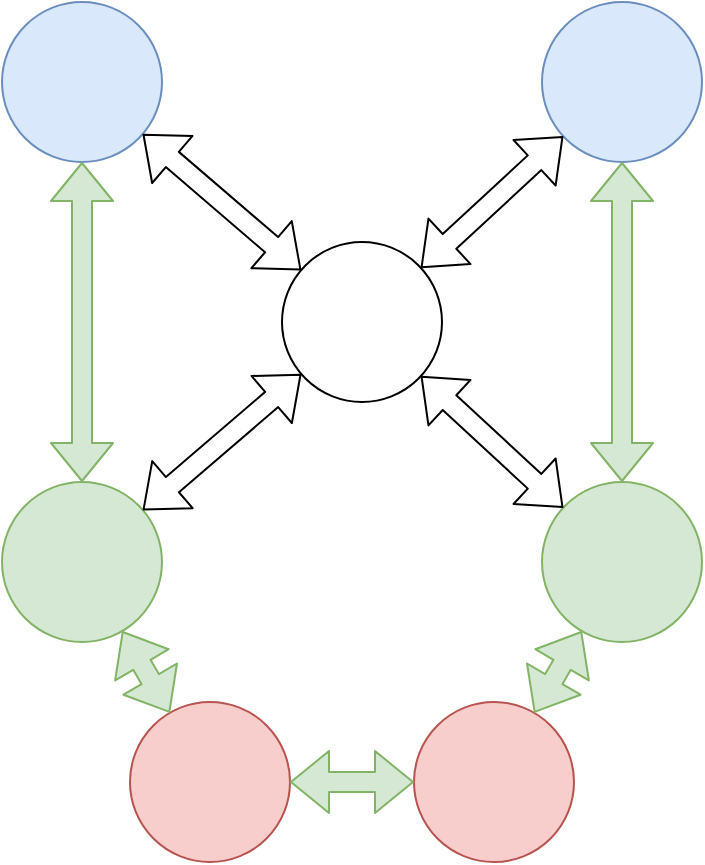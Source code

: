 <mxfile version="14.6.13" type="github">
  <diagram id="z6lxiCS5bTPtnJwJAkri" name="Page-1">
    <mxGraphModel dx="1209" dy="643" grid="0" gridSize="10" guides="1" tooltips="1" connect="1" arrows="1" fold="1" page="0" pageScale="1" pageWidth="827" pageHeight="1169" math="0" shadow="0">
      <root>
        <mxCell id="0" />
        <mxCell id="1" parent="0" />
        <mxCell id="Acn9G3id7ki6_PeFdA2S-1" value="" style="ellipse;whiteSpace=wrap;html=1;aspect=fixed;fillColor=#dae8fc;strokeColor=#6c8ebf;" parent="1" vertex="1">
          <mxGeometry x="170" y="130" width="80" height="80" as="geometry" />
        </mxCell>
        <mxCell id="Acn9G3id7ki6_PeFdA2S-2" value="" style="ellipse;whiteSpace=wrap;html=1;aspect=fixed;fillColor=#d5e8d4;strokeColor=#82b366;" parent="1" vertex="1">
          <mxGeometry x="170" y="370" width="80" height="80" as="geometry" />
        </mxCell>
        <mxCell id="Acn9G3id7ki6_PeFdA2S-3" value="" style="ellipse;whiteSpace=wrap;html=1;aspect=fixed;fillColor=#dae8fc;strokeColor=#6c8ebf;" parent="1" vertex="1">
          <mxGeometry x="440" y="130" width="80" height="80" as="geometry" />
        </mxCell>
        <mxCell id="Acn9G3id7ki6_PeFdA2S-4" value="" style="ellipse;whiteSpace=wrap;html=1;aspect=fixed;fillColor=#d5e8d4;strokeColor=#82b366;" parent="1" vertex="1">
          <mxGeometry x="440" y="370" width="80" height="80" as="geometry" />
        </mxCell>
        <mxCell id="1Ixk-NZFv9qU1EKzr9T6-3" value="" style="shape=image;html=1;verticalAlign=top;verticalLabelPosition=bottom;labelBackgroundColor=#ffffff;imageAspect=0;aspect=fixed;image=https://cdn4.iconfinder.com/data/icons/iconsimple-logotypes/512/android-128.png" vertex="1" parent="1">
          <mxGeometry x="456" y="146" width="48" height="48" as="geometry" />
        </mxCell>
        <mxCell id="1Ixk-NZFv9qU1EKzr9T6-4" value="" style="ellipse;whiteSpace=wrap;html=1;aspect=fixed;" vertex="1" parent="1">
          <mxGeometry x="310" y="250" width="80" height="80" as="geometry" />
        </mxCell>
        <mxCell id="1Ixk-NZFv9qU1EKzr9T6-5" value="" style="shape=flexArrow;endArrow=classic;startArrow=classic;html=1;" edge="1" parent="1" source="1Ixk-NZFv9qU1EKzr9T6-4" target="Acn9G3id7ki6_PeFdA2S-3">
          <mxGeometry width="100" height="100" relative="1" as="geometry">
            <mxPoint x="360" y="380" as="sourcePoint" />
            <mxPoint x="460" y="200" as="targetPoint" />
          </mxGeometry>
        </mxCell>
        <mxCell id="1Ixk-NZFv9qU1EKzr9T6-6" value="" style="shape=flexArrow;endArrow=classic;startArrow=classic;html=1;" edge="1" parent="1" source="1Ixk-NZFv9qU1EKzr9T6-4" target="Acn9G3id7ki6_PeFdA2S-4">
          <mxGeometry width="100" height="100" relative="1" as="geometry">
            <mxPoint x="360" y="300" as="sourcePoint" />
            <mxPoint x="460" y="280" as="targetPoint" />
          </mxGeometry>
        </mxCell>
        <mxCell id="1Ixk-NZFv9qU1EKzr9T6-7" value="" style="shape=flexArrow;endArrow=classic;startArrow=classic;html=1;" edge="1" parent="1" source="Acn9G3id7ki6_PeFdA2S-2" target="1Ixk-NZFv9qU1EKzr9T6-4">
          <mxGeometry width="100" height="100" relative="1" as="geometry">
            <mxPoint x="360" y="380" as="sourcePoint" />
            <mxPoint x="460" y="280" as="targetPoint" />
          </mxGeometry>
        </mxCell>
        <mxCell id="1Ixk-NZFv9qU1EKzr9T6-8" value="" style="shape=flexArrow;endArrow=classic;startArrow=classic;html=1;" edge="1" parent="1" source="1Ixk-NZFv9qU1EKzr9T6-4" target="Acn9G3id7ki6_PeFdA2S-1">
          <mxGeometry width="100" height="100" relative="1" as="geometry">
            <mxPoint x="360" y="380" as="sourcePoint" />
            <mxPoint x="220" y="250" as="targetPoint" />
          </mxGeometry>
        </mxCell>
        <mxCell id="1Ixk-NZFv9qU1EKzr9T6-9" value="" style="shape=flexArrow;endArrow=classic;startArrow=classic;html=1;fillColor=#d5e8d4;strokeColor=#82b366;" edge="1" parent="1" source="Acn9G3id7ki6_PeFdA2S-2" target="Acn9G3id7ki6_PeFdA2S-1">
          <mxGeometry width="100" height="100" relative="1" as="geometry">
            <mxPoint x="360" y="380" as="sourcePoint" />
            <mxPoint x="170" y="270" as="targetPoint" />
          </mxGeometry>
        </mxCell>
        <mxCell id="1Ixk-NZFv9qU1EKzr9T6-10" value="" style="shape=flexArrow;endArrow=classic;startArrow=classic;html=1;fillColor=#d5e8d4;strokeColor=#82b366;" edge="1" parent="1" source="Acn9G3id7ki6_PeFdA2S-4" target="Acn9G3id7ki6_PeFdA2S-3">
          <mxGeometry width="100" height="100" relative="1" as="geometry">
            <mxPoint x="360" y="380" as="sourcePoint" />
            <mxPoint x="460" y="280" as="targetPoint" />
          </mxGeometry>
        </mxCell>
        <mxCell id="1Ixk-NZFv9qU1EKzr9T6-12" value="" style="shape=image;html=1;verticalAlign=top;verticalLabelPosition=bottom;labelBackgroundColor=#ffffff;imageAspect=0;aspect=fixed;image=https://cdn3.iconfinder.com/data/icons/geek-3/24/R2D2_star_wars_droid_robot-128.png" vertex="1" parent="1">
          <mxGeometry x="186" y="146" width="48" height="48" as="geometry" />
        </mxCell>
        <mxCell id="1Ixk-NZFv9qU1EKzr9T6-13" value="" style="ellipse;whiteSpace=wrap;html=1;aspect=fixed;fillColor=#f8cecc;strokeColor=#b85450;" vertex="1" parent="1">
          <mxGeometry x="234" y="480" width="80" height="80" as="geometry" />
        </mxCell>
        <mxCell id="1Ixk-NZFv9qU1EKzr9T6-14" value="" style="ellipse;whiteSpace=wrap;html=1;aspect=fixed;fillColor=#f8cecc;strokeColor=#b85450;" vertex="1" parent="1">
          <mxGeometry x="376" y="480" width="80" height="80" as="geometry" />
        </mxCell>
        <mxCell id="1Ixk-NZFv9qU1EKzr9T6-15" value="" style="shape=flexArrow;endArrow=classic;startArrow=classic;html=1;fillColor=#d5e8d4;strokeColor=#82b366;" edge="1" parent="1" source="1Ixk-NZFv9qU1EKzr9T6-13" target="Acn9G3id7ki6_PeFdA2S-2">
          <mxGeometry width="100" height="100" relative="1" as="geometry">
            <mxPoint x="360" y="380" as="sourcePoint" />
            <mxPoint x="460" y="280" as="targetPoint" />
          </mxGeometry>
        </mxCell>
        <mxCell id="1Ixk-NZFv9qU1EKzr9T6-16" value="" style="shape=flexArrow;endArrow=classic;startArrow=classic;html=1;fillColor=#d5e8d4;strokeColor=#82b366;" edge="1" parent="1" source="1Ixk-NZFv9qU1EKzr9T6-14" target="Acn9G3id7ki6_PeFdA2S-4">
          <mxGeometry width="100" height="100" relative="1" as="geometry">
            <mxPoint x="360" y="380" as="sourcePoint" />
            <mxPoint x="460" y="280" as="targetPoint" />
          </mxGeometry>
        </mxCell>
        <mxCell id="1Ixk-NZFv9qU1EKzr9T6-17" value="" style="shape=flexArrow;endArrow=classic;startArrow=classic;html=1;fillColor=#d5e8d4;strokeColor=#82b366;" edge="1" parent="1" source="1Ixk-NZFv9qU1EKzr9T6-13" target="1Ixk-NZFv9qU1EKzr9T6-14">
          <mxGeometry width="100" height="100" relative="1" as="geometry">
            <mxPoint x="360" y="380" as="sourcePoint" />
            <mxPoint x="460" y="280" as="targetPoint" />
          </mxGeometry>
        </mxCell>
      </root>
    </mxGraphModel>
  </diagram>
</mxfile>
